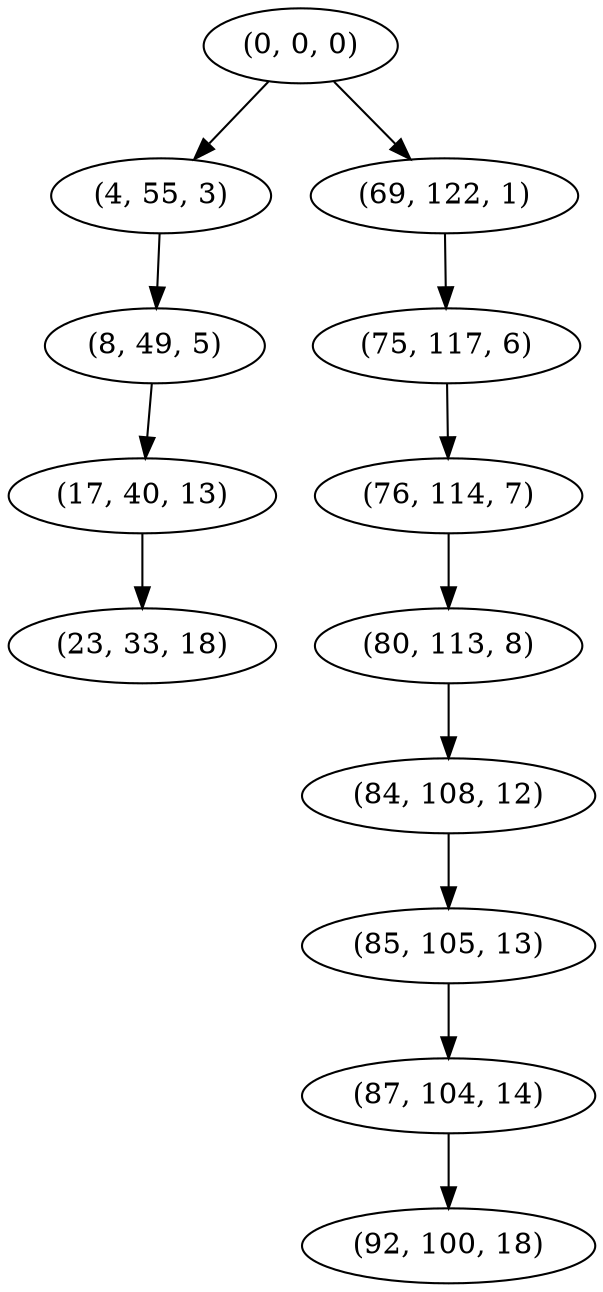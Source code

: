 digraph tree {
    "(0, 0, 0)";
    "(4, 55, 3)";
    "(8, 49, 5)";
    "(17, 40, 13)";
    "(23, 33, 18)";
    "(69, 122, 1)";
    "(75, 117, 6)";
    "(76, 114, 7)";
    "(80, 113, 8)";
    "(84, 108, 12)";
    "(85, 105, 13)";
    "(87, 104, 14)";
    "(92, 100, 18)";
    "(0, 0, 0)" -> "(4, 55, 3)";
    "(0, 0, 0)" -> "(69, 122, 1)";
    "(4, 55, 3)" -> "(8, 49, 5)";
    "(8, 49, 5)" -> "(17, 40, 13)";
    "(17, 40, 13)" -> "(23, 33, 18)";
    "(69, 122, 1)" -> "(75, 117, 6)";
    "(75, 117, 6)" -> "(76, 114, 7)";
    "(76, 114, 7)" -> "(80, 113, 8)";
    "(80, 113, 8)" -> "(84, 108, 12)";
    "(84, 108, 12)" -> "(85, 105, 13)";
    "(85, 105, 13)" -> "(87, 104, 14)";
    "(87, 104, 14)" -> "(92, 100, 18)";
}
